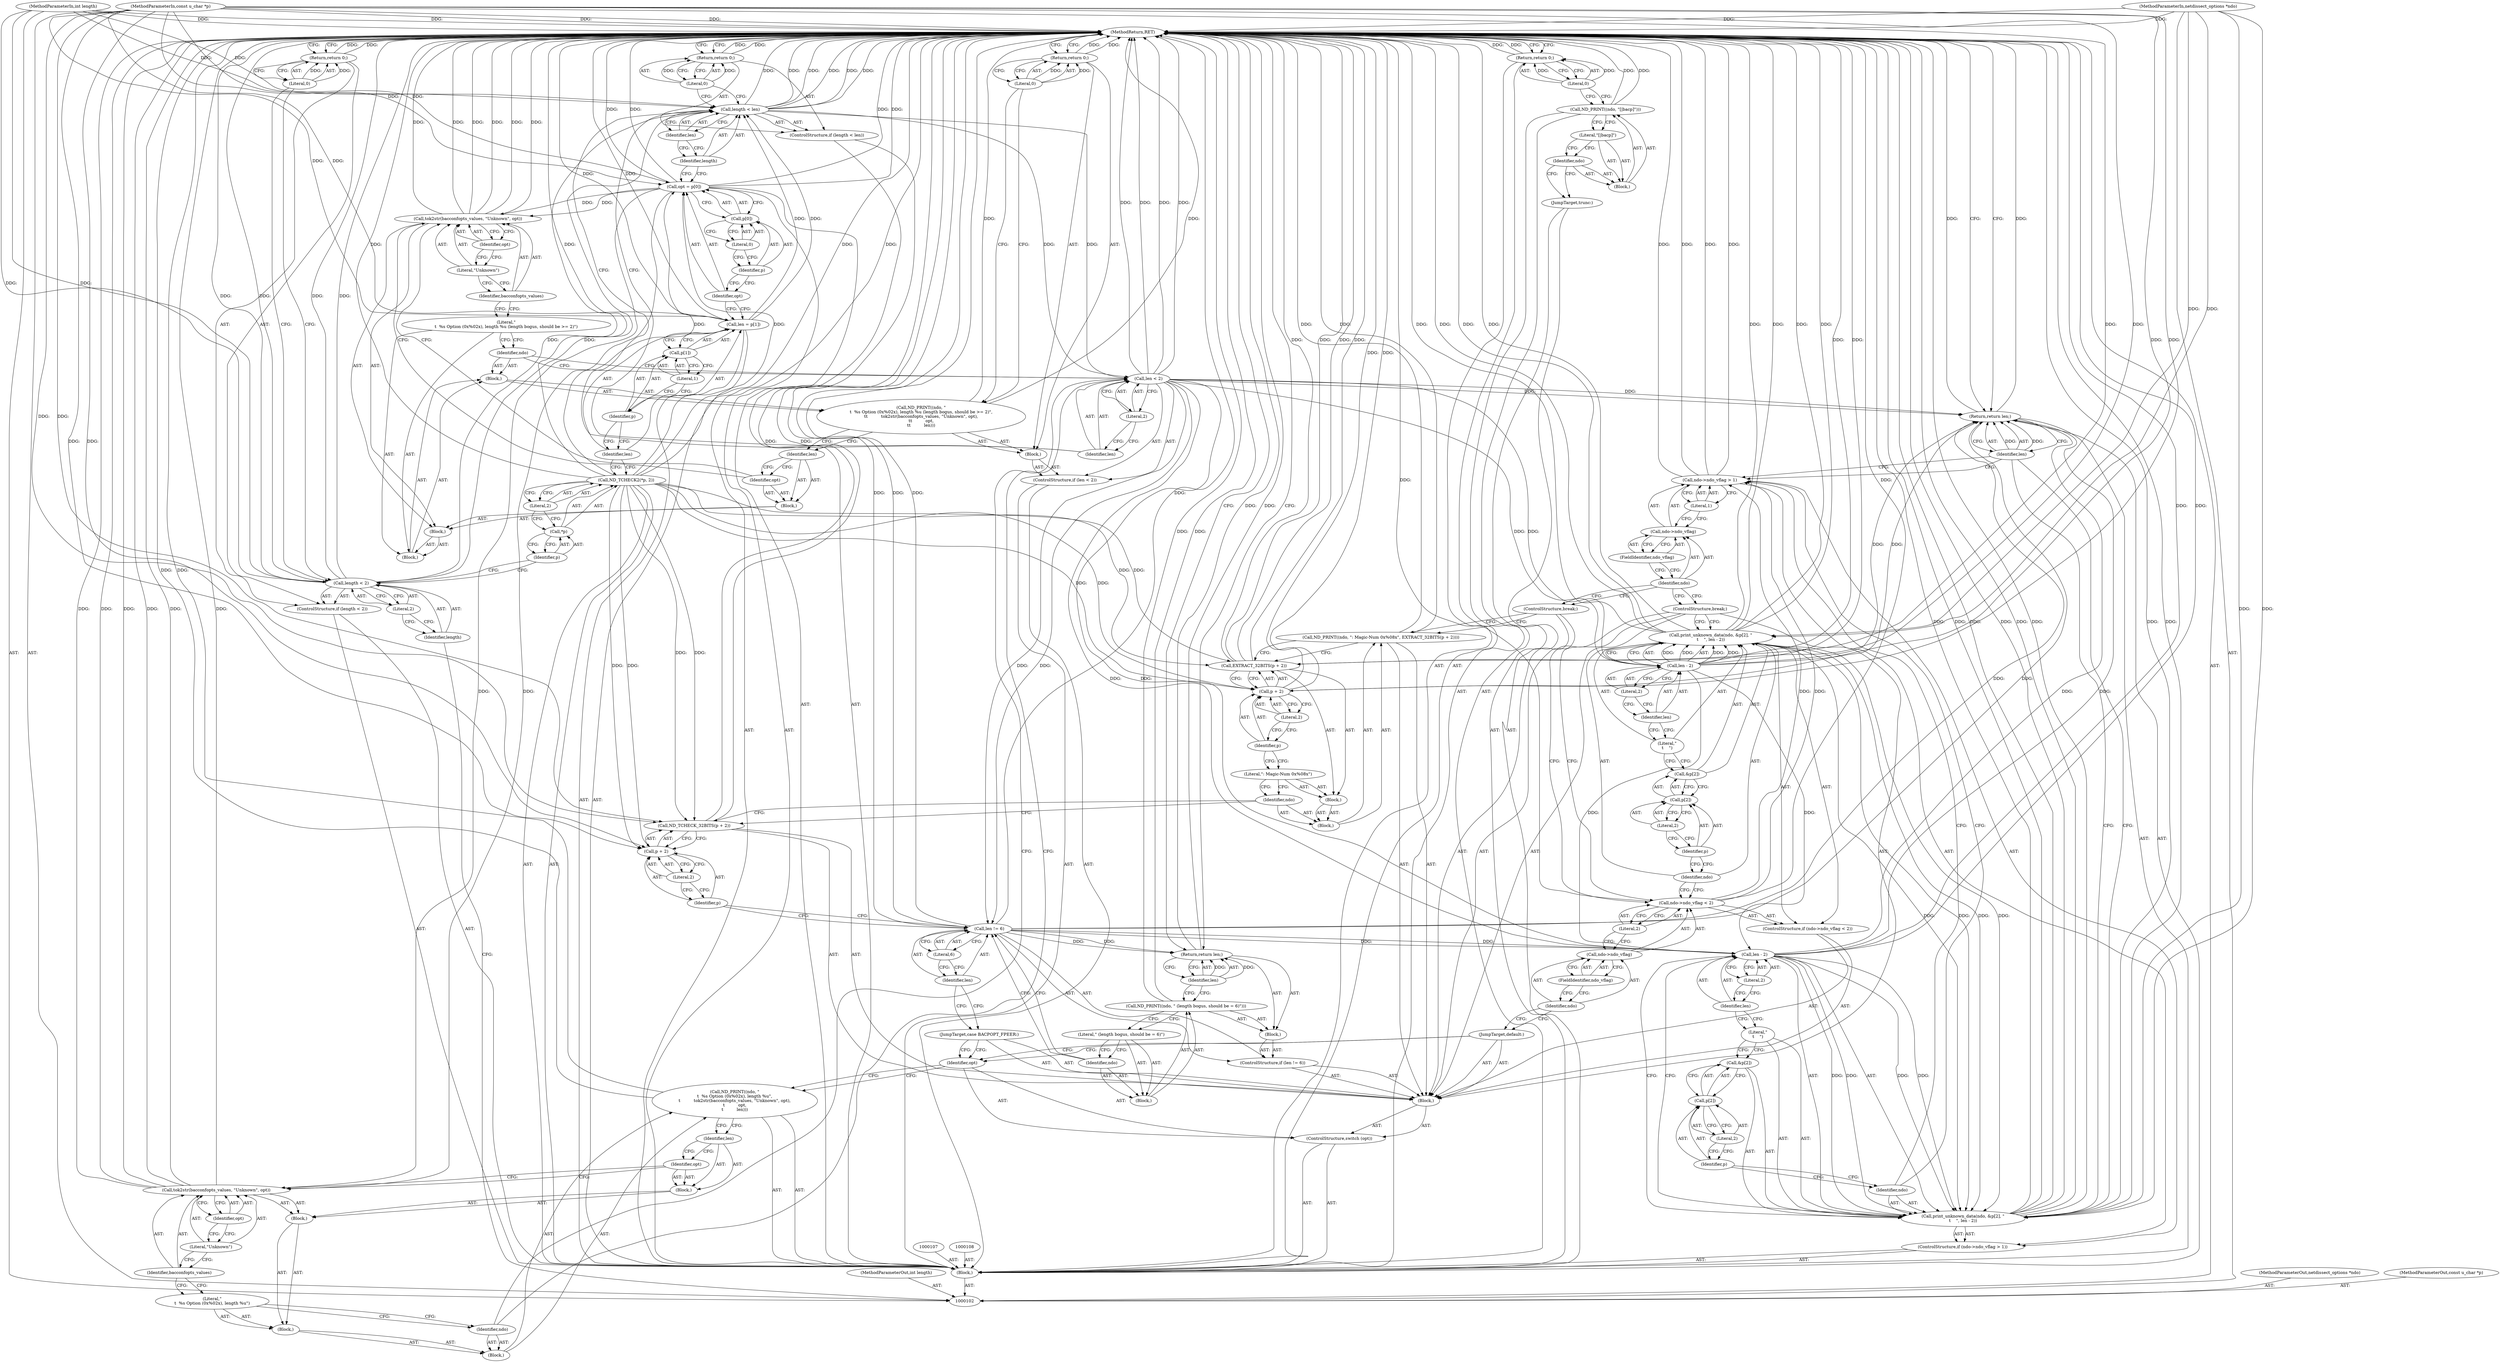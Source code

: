 digraph "0_tcpdump_7029d15f148ef24bb7c6668bc640f5470d085e5a" {
"1000240" [label="(MethodReturn,RET)"];
"1000103" [label="(MethodParameterIn,netdissect_options *ndo)"];
"1000326" [label="(MethodParameterOut,netdissect_options *ndo)"];
"1000124" [label="(Call,opt = p[0])"];
"1000125" [label="(Identifier,opt)"];
"1000126" [label="(Call,p[0])"];
"1000127" [label="(Identifier,p)"];
"1000128" [label="(Literal,0)"];
"1000129" [label="(ControlStructure,if (length < len))"];
"1000132" [label="(Identifier,len)"];
"1000130" [label="(Call,length < len)"];
"1000131" [label="(Identifier,length)"];
"1000133" [label="(Return,return 0;)"];
"1000134" [label="(Literal,0)"];
"1000135" [label="(ControlStructure,if (len < 2))"];
"1000138" [label="(Literal,2)"];
"1000139" [label="(Block,)"];
"1000136" [label="(Call,len < 2)"];
"1000137" [label="(Identifier,len)"];
"1000141" [label="(Block,)"];
"1000142" [label="(Identifier,ndo)"];
"1000143" [label="(Block,)"];
"1000144" [label="(Literal,\"\n\t  %s Option (0x%02x), length %u (length bogus, should be >= 2)\")"];
"1000140" [label="(Call,ND_PRINT((ndo, \"\n\t  %s Option (0x%02x), length %u (length bogus, should be >= 2)\",\n\t\t          tok2str(bacconfopts_values, \"Unknown\", opt),\n\t\t          opt,\n\t\t          len)))"];
"1000145" [label="(Block,)"];
"1000146" [label="(Call,tok2str(bacconfopts_values, \"Unknown\", opt))"];
"1000147" [label="(Identifier,bacconfopts_values)"];
"1000148" [label="(Literal,\"Unknown\")"];
"1000149" [label="(Identifier,opt)"];
"1000150" [label="(Block,)"];
"1000151" [label="(Identifier,opt)"];
"1000152" [label="(Identifier,len)"];
"1000153" [label="(Return,return 0;)"];
"1000154" [label="(Literal,0)"];
"1000104" [label="(MethodParameterIn,const u_char *p)"];
"1000327" [label="(MethodParameterOut,const u_char *p)"];
"1000105" [label="(MethodParameterIn,int length)"];
"1000328" [label="(MethodParameterOut,int length)"];
"1000155" [label="(Call,ND_PRINT((ndo, \"\n\t  %s Option (0x%02x), length %u\",\n\t          tok2str(bacconfopts_values, \"Unknown\", opt),\n\t          opt,\n\t          len)))"];
"1000156" [label="(Block,)"];
"1000157" [label="(Identifier,ndo)"];
"1000158" [label="(Block,)"];
"1000159" [label="(Literal,\"\n\t  %s Option (0x%02x), length %u\")"];
"1000160" [label="(Block,)"];
"1000161" [label="(Call,tok2str(bacconfopts_values, \"Unknown\", opt))"];
"1000162" [label="(Identifier,bacconfopts_values)"];
"1000163" [label="(Literal,\"Unknown\")"];
"1000164" [label="(Identifier,opt)"];
"1000165" [label="(Block,)"];
"1000166" [label="(Identifier,opt)"];
"1000167" [label="(Identifier,len)"];
"1000168" [label="(ControlStructure,switch (opt))"];
"1000170" [label="(Block,)"];
"1000169" [label="(Identifier,opt)"];
"1000171" [label="(JumpTarget,case BACPOPT_FPEER:)"];
"1000175" [label="(Literal,6)"];
"1000176" [label="(Block,)"];
"1000172" [label="(ControlStructure,if (len != 6))"];
"1000173" [label="(Call,len != 6)"];
"1000174" [label="(Identifier,len)"];
"1000178" [label="(Block,)"];
"1000179" [label="(Identifier,ndo)"];
"1000180" [label="(Literal,\" (length bogus, should be = 6)\")"];
"1000177" [label="(Call,ND_PRINT((ndo, \" (length bogus, should be = 6)\")))"];
"1000106" [label="(Block,)"];
"1000182" [label="(Identifier,len)"];
"1000181" [label="(Return,return len;)"];
"1000184" [label="(Call,p + 2)"];
"1000185" [label="(Identifier,p)"];
"1000183" [label="(Call,ND_TCHECK_32BITS(p + 2))"];
"1000186" [label="(Literal,2)"];
"1000188" [label="(Block,)"];
"1000189" [label="(Identifier,ndo)"];
"1000190" [label="(Block,)"];
"1000191" [label="(Literal,\": Magic-Num 0x%08x\")"];
"1000187" [label="(Call,ND_PRINT((ndo, \": Magic-Num 0x%08x\", EXTRACT_32BITS(p + 2))))"];
"1000192" [label="(Call,EXTRACT_32BITS(p + 2))"];
"1000193" [label="(Call,p + 2)"];
"1000194" [label="(Identifier,p)"];
"1000195" [label="(Literal,2)"];
"1000196" [label="(ControlStructure,break;)"];
"1000197" [label="(JumpTarget,default:)"];
"1000202" [label="(FieldIdentifier,ndo_vflag)"];
"1000198" [label="(ControlStructure,if (ndo->ndo_vflag < 2))"];
"1000203" [label="(Literal,2)"];
"1000199" [label="(Call,ndo->ndo_vflag < 2)"];
"1000200" [label="(Call,ndo->ndo_vflag)"];
"1000201" [label="(Identifier,ndo)"];
"1000205" [label="(Identifier,ndo)"];
"1000206" [label="(Call,&p[2])"];
"1000207" [label="(Call,p[2])"];
"1000208" [label="(Identifier,p)"];
"1000204" [label="(Call,print_unknown_data(ndo, &p[2], \"\n\t    \", len - 2))"];
"1000209" [label="(Literal,2)"];
"1000210" [label="(Literal,\"\n\t    \")"];
"1000211" [label="(Call,len - 2)"];
"1000212" [label="(Identifier,len)"];
"1000213" [label="(Literal,2)"];
"1000214" [label="(ControlStructure,break;)"];
"1000215" [label="(ControlStructure,if (ndo->ndo_vflag > 1))"];
"1000219" [label="(FieldIdentifier,ndo_vflag)"];
"1000220" [label="(Literal,1)"];
"1000216" [label="(Call,ndo->ndo_vflag > 1)"];
"1000217" [label="(Call,ndo->ndo_vflag)"];
"1000218" [label="(Identifier,ndo)"];
"1000221" [label="(Call,print_unknown_data(ndo, &p[2], \"\n\t    \", len - 2))"];
"1000222" [label="(Identifier,ndo)"];
"1000223" [label="(Call,&p[2])"];
"1000224" [label="(Call,p[2])"];
"1000225" [label="(Identifier,p)"];
"1000226" [label="(Literal,2)"];
"1000227" [label="(Literal,\"\n\t    \")"];
"1000228" [label="(Call,len - 2)"];
"1000229" [label="(Identifier,len)"];
"1000230" [label="(Literal,2)"];
"1000231" [label="(Return,return len;)"];
"1000232" [label="(Identifier,len)"];
"1000233" [label="(JumpTarget,trunc:)"];
"1000234" [label="(Call,ND_PRINT((ndo, \"[|bacp]\")))"];
"1000235" [label="(Block,)"];
"1000236" [label="(Identifier,ndo)"];
"1000237" [label="(Literal,\"[|bacp]\")"];
"1000238" [label="(Return,return 0;)"];
"1000239" [label="(Literal,0)"];
"1000109" [label="(ControlStructure,if (length < 2))"];
"1000112" [label="(Literal,2)"];
"1000110" [label="(Call,length < 2)"];
"1000111" [label="(Identifier,length)"];
"1000113" [label="(Return,return 0;)"];
"1000114" [label="(Literal,0)"];
"1000115" [label="(Call,ND_TCHECK2(*p, 2))"];
"1000116" [label="(Call,*p)"];
"1000117" [label="(Identifier,p)"];
"1000118" [label="(Literal,2)"];
"1000119" [label="(Call,len = p[1])"];
"1000120" [label="(Identifier,len)"];
"1000121" [label="(Call,p[1])"];
"1000122" [label="(Identifier,p)"];
"1000123" [label="(Literal,1)"];
"1000240" -> "1000102"  [label="AST: "];
"1000240" -> "1000113"  [label="CFG: "];
"1000240" -> "1000133"  [label="CFG: "];
"1000240" -> "1000153"  [label="CFG: "];
"1000240" -> "1000181"  [label="CFG: "];
"1000240" -> "1000231"  [label="CFG: "];
"1000240" -> "1000238"  [label="CFG: "];
"1000153" -> "1000240"  [label="DDG: "];
"1000238" -> "1000240"  [label="DDG: "];
"1000181" -> "1000240"  [label="DDG: "];
"1000133" -> "1000240"  [label="DDG: "];
"1000187" -> "1000240"  [label="DDG: "];
"1000221" -> "1000240"  [label="DDG: "];
"1000221" -> "1000240"  [label="DDG: "];
"1000221" -> "1000240"  [label="DDG: "];
"1000221" -> "1000240"  [label="DDG: "];
"1000216" -> "1000240"  [label="DDG: "];
"1000216" -> "1000240"  [label="DDG: "];
"1000104" -> "1000240"  [label="DDG: "];
"1000105" -> "1000240"  [label="DDG: "];
"1000140" -> "1000240"  [label="DDG: "];
"1000211" -> "1000240"  [label="DDG: "];
"1000199" -> "1000240"  [label="DDG: "];
"1000177" -> "1000240"  [label="DDG: "];
"1000130" -> "1000240"  [label="DDG: "];
"1000130" -> "1000240"  [label="DDG: "];
"1000130" -> "1000240"  [label="DDG: "];
"1000161" -> "1000240"  [label="DDG: "];
"1000161" -> "1000240"  [label="DDG: "];
"1000161" -> "1000240"  [label="DDG: "];
"1000124" -> "1000240"  [label="DDG: "];
"1000124" -> "1000240"  [label="DDG: "];
"1000193" -> "1000240"  [label="DDG: "];
"1000204" -> "1000240"  [label="DDG: "];
"1000204" -> "1000240"  [label="DDG: "];
"1000204" -> "1000240"  [label="DDG: "];
"1000204" -> "1000240"  [label="DDG: "];
"1000228" -> "1000240"  [label="DDG: "];
"1000155" -> "1000240"  [label="DDG: "];
"1000103" -> "1000240"  [label="DDG: "];
"1000115" -> "1000240"  [label="DDG: "];
"1000115" -> "1000240"  [label="DDG: "];
"1000119" -> "1000240"  [label="DDG: "];
"1000146" -> "1000240"  [label="DDG: "];
"1000146" -> "1000240"  [label="DDG: "];
"1000146" -> "1000240"  [label="DDG: "];
"1000192" -> "1000240"  [label="DDG: "];
"1000192" -> "1000240"  [label="DDG: "];
"1000110" -> "1000240"  [label="DDG: "];
"1000110" -> "1000240"  [label="DDG: "];
"1000173" -> "1000240"  [label="DDG: "];
"1000173" -> "1000240"  [label="DDG: "];
"1000234" -> "1000240"  [label="DDG: "];
"1000136" -> "1000240"  [label="DDG: "];
"1000136" -> "1000240"  [label="DDG: "];
"1000183" -> "1000240"  [label="DDG: "];
"1000113" -> "1000240"  [label="DDG: "];
"1000231" -> "1000240"  [label="DDG: "];
"1000103" -> "1000102"  [label="AST: "];
"1000103" -> "1000240"  [label="DDG: "];
"1000103" -> "1000204"  [label="DDG: "];
"1000103" -> "1000221"  [label="DDG: "];
"1000326" -> "1000102"  [label="AST: "];
"1000124" -> "1000106"  [label="AST: "];
"1000124" -> "1000126"  [label="CFG: "];
"1000125" -> "1000124"  [label="AST: "];
"1000126" -> "1000124"  [label="AST: "];
"1000131" -> "1000124"  [label="CFG: "];
"1000124" -> "1000240"  [label="DDG: "];
"1000124" -> "1000240"  [label="DDG: "];
"1000115" -> "1000124"  [label="DDG: "];
"1000104" -> "1000124"  [label="DDG: "];
"1000124" -> "1000146"  [label="DDG: "];
"1000124" -> "1000161"  [label="DDG: "];
"1000125" -> "1000124"  [label="AST: "];
"1000125" -> "1000119"  [label="CFG: "];
"1000127" -> "1000125"  [label="CFG: "];
"1000126" -> "1000124"  [label="AST: "];
"1000126" -> "1000128"  [label="CFG: "];
"1000127" -> "1000126"  [label="AST: "];
"1000128" -> "1000126"  [label="AST: "];
"1000124" -> "1000126"  [label="CFG: "];
"1000127" -> "1000126"  [label="AST: "];
"1000127" -> "1000125"  [label="CFG: "];
"1000128" -> "1000127"  [label="CFG: "];
"1000128" -> "1000126"  [label="AST: "];
"1000128" -> "1000127"  [label="CFG: "];
"1000126" -> "1000128"  [label="CFG: "];
"1000129" -> "1000106"  [label="AST: "];
"1000130" -> "1000129"  [label="AST: "];
"1000133" -> "1000129"  [label="AST: "];
"1000132" -> "1000130"  [label="AST: "];
"1000132" -> "1000131"  [label="CFG: "];
"1000130" -> "1000132"  [label="CFG: "];
"1000130" -> "1000129"  [label="AST: "];
"1000130" -> "1000132"  [label="CFG: "];
"1000131" -> "1000130"  [label="AST: "];
"1000132" -> "1000130"  [label="AST: "];
"1000134" -> "1000130"  [label="CFG: "];
"1000137" -> "1000130"  [label="CFG: "];
"1000130" -> "1000240"  [label="DDG: "];
"1000130" -> "1000240"  [label="DDG: "];
"1000130" -> "1000240"  [label="DDG: "];
"1000110" -> "1000130"  [label="DDG: "];
"1000105" -> "1000130"  [label="DDG: "];
"1000119" -> "1000130"  [label="DDG: "];
"1000130" -> "1000136"  [label="DDG: "];
"1000131" -> "1000130"  [label="AST: "];
"1000131" -> "1000124"  [label="CFG: "];
"1000132" -> "1000131"  [label="CFG: "];
"1000133" -> "1000129"  [label="AST: "];
"1000133" -> "1000134"  [label="CFG: "];
"1000134" -> "1000133"  [label="AST: "];
"1000240" -> "1000133"  [label="CFG: "];
"1000133" -> "1000240"  [label="DDG: "];
"1000134" -> "1000133"  [label="DDG: "];
"1000134" -> "1000133"  [label="AST: "];
"1000134" -> "1000130"  [label="CFG: "];
"1000133" -> "1000134"  [label="CFG: "];
"1000134" -> "1000133"  [label="DDG: "];
"1000135" -> "1000106"  [label="AST: "];
"1000136" -> "1000135"  [label="AST: "];
"1000139" -> "1000135"  [label="AST: "];
"1000138" -> "1000136"  [label="AST: "];
"1000138" -> "1000137"  [label="CFG: "];
"1000136" -> "1000138"  [label="CFG: "];
"1000139" -> "1000135"  [label="AST: "];
"1000140" -> "1000139"  [label="AST: "];
"1000153" -> "1000139"  [label="AST: "];
"1000136" -> "1000135"  [label="AST: "];
"1000136" -> "1000138"  [label="CFG: "];
"1000137" -> "1000136"  [label="AST: "];
"1000138" -> "1000136"  [label="AST: "];
"1000142" -> "1000136"  [label="CFG: "];
"1000157" -> "1000136"  [label="CFG: "];
"1000136" -> "1000240"  [label="DDG: "];
"1000136" -> "1000240"  [label="DDG: "];
"1000130" -> "1000136"  [label="DDG: "];
"1000136" -> "1000173"  [label="DDG: "];
"1000136" -> "1000211"  [label="DDG: "];
"1000136" -> "1000228"  [label="DDG: "];
"1000136" -> "1000231"  [label="DDG: "];
"1000137" -> "1000136"  [label="AST: "];
"1000137" -> "1000130"  [label="CFG: "];
"1000138" -> "1000137"  [label="CFG: "];
"1000141" -> "1000140"  [label="AST: "];
"1000142" -> "1000141"  [label="AST: "];
"1000143" -> "1000141"  [label="AST: "];
"1000142" -> "1000141"  [label="AST: "];
"1000142" -> "1000136"  [label="CFG: "];
"1000144" -> "1000142"  [label="CFG: "];
"1000143" -> "1000141"  [label="AST: "];
"1000144" -> "1000143"  [label="AST: "];
"1000145" -> "1000143"  [label="AST: "];
"1000144" -> "1000143"  [label="AST: "];
"1000144" -> "1000142"  [label="CFG: "];
"1000147" -> "1000144"  [label="CFG: "];
"1000140" -> "1000139"  [label="AST: "];
"1000140" -> "1000152"  [label="CFG: "];
"1000141" -> "1000140"  [label="AST: "];
"1000154" -> "1000140"  [label="CFG: "];
"1000140" -> "1000240"  [label="DDG: "];
"1000145" -> "1000143"  [label="AST: "];
"1000146" -> "1000145"  [label="AST: "];
"1000150" -> "1000145"  [label="AST: "];
"1000146" -> "1000145"  [label="AST: "];
"1000146" -> "1000149"  [label="CFG: "];
"1000147" -> "1000146"  [label="AST: "];
"1000148" -> "1000146"  [label="AST: "];
"1000149" -> "1000146"  [label="AST: "];
"1000151" -> "1000146"  [label="CFG: "];
"1000146" -> "1000240"  [label="DDG: "];
"1000146" -> "1000240"  [label="DDG: "];
"1000146" -> "1000240"  [label="DDG: "];
"1000124" -> "1000146"  [label="DDG: "];
"1000147" -> "1000146"  [label="AST: "];
"1000147" -> "1000144"  [label="CFG: "];
"1000148" -> "1000147"  [label="CFG: "];
"1000148" -> "1000146"  [label="AST: "];
"1000148" -> "1000147"  [label="CFG: "];
"1000149" -> "1000148"  [label="CFG: "];
"1000149" -> "1000146"  [label="AST: "];
"1000149" -> "1000148"  [label="CFG: "];
"1000146" -> "1000149"  [label="CFG: "];
"1000150" -> "1000145"  [label="AST: "];
"1000151" -> "1000150"  [label="AST: "];
"1000152" -> "1000150"  [label="AST: "];
"1000151" -> "1000150"  [label="AST: "];
"1000151" -> "1000146"  [label="CFG: "];
"1000152" -> "1000151"  [label="CFG: "];
"1000152" -> "1000150"  [label="AST: "];
"1000152" -> "1000151"  [label="CFG: "];
"1000140" -> "1000152"  [label="CFG: "];
"1000153" -> "1000139"  [label="AST: "];
"1000153" -> "1000154"  [label="CFG: "];
"1000154" -> "1000153"  [label="AST: "];
"1000240" -> "1000153"  [label="CFG: "];
"1000153" -> "1000240"  [label="DDG: "];
"1000154" -> "1000153"  [label="DDG: "];
"1000154" -> "1000153"  [label="AST: "];
"1000154" -> "1000140"  [label="CFG: "];
"1000153" -> "1000154"  [label="CFG: "];
"1000154" -> "1000153"  [label="DDG: "];
"1000104" -> "1000102"  [label="AST: "];
"1000104" -> "1000240"  [label="DDG: "];
"1000104" -> "1000119"  [label="DDG: "];
"1000104" -> "1000124"  [label="DDG: "];
"1000104" -> "1000183"  [label="DDG: "];
"1000104" -> "1000184"  [label="DDG: "];
"1000104" -> "1000192"  [label="DDG: "];
"1000104" -> "1000193"  [label="DDG: "];
"1000327" -> "1000102"  [label="AST: "];
"1000105" -> "1000102"  [label="AST: "];
"1000105" -> "1000240"  [label="DDG: "];
"1000105" -> "1000110"  [label="DDG: "];
"1000105" -> "1000130"  [label="DDG: "];
"1000328" -> "1000102"  [label="AST: "];
"1000155" -> "1000106"  [label="AST: "];
"1000155" -> "1000167"  [label="CFG: "];
"1000156" -> "1000155"  [label="AST: "];
"1000169" -> "1000155"  [label="CFG: "];
"1000155" -> "1000240"  [label="DDG: "];
"1000156" -> "1000155"  [label="AST: "];
"1000157" -> "1000156"  [label="AST: "];
"1000158" -> "1000156"  [label="AST: "];
"1000157" -> "1000156"  [label="AST: "];
"1000157" -> "1000136"  [label="CFG: "];
"1000159" -> "1000157"  [label="CFG: "];
"1000158" -> "1000156"  [label="AST: "];
"1000159" -> "1000158"  [label="AST: "];
"1000160" -> "1000158"  [label="AST: "];
"1000159" -> "1000158"  [label="AST: "];
"1000159" -> "1000157"  [label="CFG: "];
"1000162" -> "1000159"  [label="CFG: "];
"1000160" -> "1000158"  [label="AST: "];
"1000161" -> "1000160"  [label="AST: "];
"1000165" -> "1000160"  [label="AST: "];
"1000161" -> "1000160"  [label="AST: "];
"1000161" -> "1000164"  [label="CFG: "];
"1000162" -> "1000161"  [label="AST: "];
"1000163" -> "1000161"  [label="AST: "];
"1000164" -> "1000161"  [label="AST: "];
"1000166" -> "1000161"  [label="CFG: "];
"1000161" -> "1000240"  [label="DDG: "];
"1000161" -> "1000240"  [label="DDG: "];
"1000161" -> "1000240"  [label="DDG: "];
"1000124" -> "1000161"  [label="DDG: "];
"1000162" -> "1000161"  [label="AST: "];
"1000162" -> "1000159"  [label="CFG: "];
"1000163" -> "1000162"  [label="CFG: "];
"1000163" -> "1000161"  [label="AST: "];
"1000163" -> "1000162"  [label="CFG: "];
"1000164" -> "1000163"  [label="CFG: "];
"1000164" -> "1000161"  [label="AST: "];
"1000164" -> "1000163"  [label="CFG: "];
"1000161" -> "1000164"  [label="CFG: "];
"1000165" -> "1000160"  [label="AST: "];
"1000166" -> "1000165"  [label="AST: "];
"1000167" -> "1000165"  [label="AST: "];
"1000166" -> "1000165"  [label="AST: "];
"1000166" -> "1000161"  [label="CFG: "];
"1000167" -> "1000166"  [label="CFG: "];
"1000167" -> "1000165"  [label="AST: "];
"1000167" -> "1000166"  [label="CFG: "];
"1000155" -> "1000167"  [label="CFG: "];
"1000168" -> "1000106"  [label="AST: "];
"1000169" -> "1000168"  [label="AST: "];
"1000170" -> "1000168"  [label="AST: "];
"1000170" -> "1000168"  [label="AST: "];
"1000171" -> "1000170"  [label="AST: "];
"1000172" -> "1000170"  [label="AST: "];
"1000183" -> "1000170"  [label="AST: "];
"1000187" -> "1000170"  [label="AST: "];
"1000196" -> "1000170"  [label="AST: "];
"1000197" -> "1000170"  [label="AST: "];
"1000198" -> "1000170"  [label="AST: "];
"1000214" -> "1000170"  [label="AST: "];
"1000169" -> "1000168"  [label="AST: "];
"1000169" -> "1000155"  [label="CFG: "];
"1000171" -> "1000169"  [label="CFG: "];
"1000197" -> "1000169"  [label="CFG: "];
"1000171" -> "1000170"  [label="AST: "];
"1000171" -> "1000169"  [label="CFG: "];
"1000174" -> "1000171"  [label="CFG: "];
"1000175" -> "1000173"  [label="AST: "];
"1000175" -> "1000174"  [label="CFG: "];
"1000173" -> "1000175"  [label="CFG: "];
"1000176" -> "1000172"  [label="AST: "];
"1000177" -> "1000176"  [label="AST: "];
"1000181" -> "1000176"  [label="AST: "];
"1000172" -> "1000170"  [label="AST: "];
"1000173" -> "1000172"  [label="AST: "];
"1000176" -> "1000172"  [label="AST: "];
"1000173" -> "1000172"  [label="AST: "];
"1000173" -> "1000175"  [label="CFG: "];
"1000174" -> "1000173"  [label="AST: "];
"1000175" -> "1000173"  [label="AST: "];
"1000179" -> "1000173"  [label="CFG: "];
"1000185" -> "1000173"  [label="CFG: "];
"1000173" -> "1000240"  [label="DDG: "];
"1000173" -> "1000240"  [label="DDG: "];
"1000136" -> "1000173"  [label="DDG: "];
"1000173" -> "1000181"  [label="DDG: "];
"1000173" -> "1000228"  [label="DDG: "];
"1000173" -> "1000231"  [label="DDG: "];
"1000174" -> "1000173"  [label="AST: "];
"1000174" -> "1000171"  [label="CFG: "];
"1000175" -> "1000174"  [label="CFG: "];
"1000178" -> "1000177"  [label="AST: "];
"1000179" -> "1000178"  [label="AST: "];
"1000180" -> "1000178"  [label="AST: "];
"1000179" -> "1000178"  [label="AST: "];
"1000179" -> "1000173"  [label="CFG: "];
"1000180" -> "1000179"  [label="CFG: "];
"1000180" -> "1000178"  [label="AST: "];
"1000180" -> "1000179"  [label="CFG: "];
"1000177" -> "1000180"  [label="CFG: "];
"1000177" -> "1000176"  [label="AST: "];
"1000177" -> "1000180"  [label="CFG: "];
"1000178" -> "1000177"  [label="AST: "];
"1000182" -> "1000177"  [label="CFG: "];
"1000177" -> "1000240"  [label="DDG: "];
"1000106" -> "1000102"  [label="AST: "];
"1000107" -> "1000106"  [label="AST: "];
"1000108" -> "1000106"  [label="AST: "];
"1000109" -> "1000106"  [label="AST: "];
"1000115" -> "1000106"  [label="AST: "];
"1000119" -> "1000106"  [label="AST: "];
"1000124" -> "1000106"  [label="AST: "];
"1000129" -> "1000106"  [label="AST: "];
"1000135" -> "1000106"  [label="AST: "];
"1000155" -> "1000106"  [label="AST: "];
"1000168" -> "1000106"  [label="AST: "];
"1000215" -> "1000106"  [label="AST: "];
"1000231" -> "1000106"  [label="AST: "];
"1000233" -> "1000106"  [label="AST: "];
"1000234" -> "1000106"  [label="AST: "];
"1000238" -> "1000106"  [label="AST: "];
"1000182" -> "1000181"  [label="AST: "];
"1000182" -> "1000177"  [label="CFG: "];
"1000181" -> "1000182"  [label="CFG: "];
"1000182" -> "1000181"  [label="DDG: "];
"1000181" -> "1000176"  [label="AST: "];
"1000181" -> "1000182"  [label="CFG: "];
"1000182" -> "1000181"  [label="AST: "];
"1000240" -> "1000181"  [label="CFG: "];
"1000181" -> "1000240"  [label="DDG: "];
"1000182" -> "1000181"  [label="DDG: "];
"1000173" -> "1000181"  [label="DDG: "];
"1000184" -> "1000183"  [label="AST: "];
"1000184" -> "1000186"  [label="CFG: "];
"1000185" -> "1000184"  [label="AST: "];
"1000186" -> "1000184"  [label="AST: "];
"1000183" -> "1000184"  [label="CFG: "];
"1000104" -> "1000184"  [label="DDG: "];
"1000115" -> "1000184"  [label="DDG: "];
"1000185" -> "1000184"  [label="AST: "];
"1000185" -> "1000173"  [label="CFG: "];
"1000186" -> "1000185"  [label="CFG: "];
"1000183" -> "1000170"  [label="AST: "];
"1000183" -> "1000184"  [label="CFG: "];
"1000184" -> "1000183"  [label="AST: "];
"1000189" -> "1000183"  [label="CFG: "];
"1000183" -> "1000240"  [label="DDG: "];
"1000104" -> "1000183"  [label="DDG: "];
"1000115" -> "1000183"  [label="DDG: "];
"1000186" -> "1000184"  [label="AST: "];
"1000186" -> "1000185"  [label="CFG: "];
"1000184" -> "1000186"  [label="CFG: "];
"1000188" -> "1000187"  [label="AST: "];
"1000189" -> "1000188"  [label="AST: "];
"1000190" -> "1000188"  [label="AST: "];
"1000189" -> "1000188"  [label="AST: "];
"1000189" -> "1000183"  [label="CFG: "];
"1000191" -> "1000189"  [label="CFG: "];
"1000190" -> "1000188"  [label="AST: "];
"1000191" -> "1000190"  [label="AST: "];
"1000192" -> "1000190"  [label="AST: "];
"1000191" -> "1000190"  [label="AST: "];
"1000191" -> "1000189"  [label="CFG: "];
"1000194" -> "1000191"  [label="CFG: "];
"1000187" -> "1000170"  [label="AST: "];
"1000187" -> "1000192"  [label="CFG: "];
"1000188" -> "1000187"  [label="AST: "];
"1000196" -> "1000187"  [label="CFG: "];
"1000187" -> "1000240"  [label="DDG: "];
"1000192" -> "1000190"  [label="AST: "];
"1000192" -> "1000193"  [label="CFG: "];
"1000193" -> "1000192"  [label="AST: "];
"1000187" -> "1000192"  [label="CFG: "];
"1000192" -> "1000240"  [label="DDG: "];
"1000192" -> "1000240"  [label="DDG: "];
"1000104" -> "1000192"  [label="DDG: "];
"1000115" -> "1000192"  [label="DDG: "];
"1000193" -> "1000192"  [label="AST: "];
"1000193" -> "1000195"  [label="CFG: "];
"1000194" -> "1000193"  [label="AST: "];
"1000195" -> "1000193"  [label="AST: "];
"1000192" -> "1000193"  [label="CFG: "];
"1000193" -> "1000240"  [label="DDG: "];
"1000104" -> "1000193"  [label="DDG: "];
"1000115" -> "1000193"  [label="DDG: "];
"1000194" -> "1000193"  [label="AST: "];
"1000194" -> "1000191"  [label="CFG: "];
"1000195" -> "1000194"  [label="CFG: "];
"1000195" -> "1000193"  [label="AST: "];
"1000195" -> "1000194"  [label="CFG: "];
"1000193" -> "1000195"  [label="CFG: "];
"1000196" -> "1000170"  [label="AST: "];
"1000196" -> "1000187"  [label="CFG: "];
"1000218" -> "1000196"  [label="CFG: "];
"1000197" -> "1000170"  [label="AST: "];
"1000197" -> "1000169"  [label="CFG: "];
"1000201" -> "1000197"  [label="CFG: "];
"1000202" -> "1000200"  [label="AST: "];
"1000202" -> "1000201"  [label="CFG: "];
"1000200" -> "1000202"  [label="CFG: "];
"1000198" -> "1000170"  [label="AST: "];
"1000199" -> "1000198"  [label="AST: "];
"1000204" -> "1000198"  [label="AST: "];
"1000203" -> "1000199"  [label="AST: "];
"1000203" -> "1000200"  [label="CFG: "];
"1000199" -> "1000203"  [label="CFG: "];
"1000199" -> "1000198"  [label="AST: "];
"1000199" -> "1000203"  [label="CFG: "];
"1000200" -> "1000199"  [label="AST: "];
"1000203" -> "1000199"  [label="AST: "];
"1000205" -> "1000199"  [label="CFG: "];
"1000214" -> "1000199"  [label="CFG: "];
"1000199" -> "1000240"  [label="DDG: "];
"1000199" -> "1000216"  [label="DDG: "];
"1000200" -> "1000199"  [label="AST: "];
"1000200" -> "1000202"  [label="CFG: "];
"1000201" -> "1000200"  [label="AST: "];
"1000202" -> "1000200"  [label="AST: "];
"1000203" -> "1000200"  [label="CFG: "];
"1000201" -> "1000200"  [label="AST: "];
"1000201" -> "1000197"  [label="CFG: "];
"1000202" -> "1000201"  [label="CFG: "];
"1000205" -> "1000204"  [label="AST: "];
"1000205" -> "1000199"  [label="CFG: "];
"1000208" -> "1000205"  [label="CFG: "];
"1000206" -> "1000204"  [label="AST: "];
"1000206" -> "1000207"  [label="CFG: "];
"1000207" -> "1000206"  [label="AST: "];
"1000210" -> "1000206"  [label="CFG: "];
"1000207" -> "1000206"  [label="AST: "];
"1000207" -> "1000209"  [label="CFG: "];
"1000208" -> "1000207"  [label="AST: "];
"1000209" -> "1000207"  [label="AST: "];
"1000206" -> "1000207"  [label="CFG: "];
"1000208" -> "1000207"  [label="AST: "];
"1000208" -> "1000205"  [label="CFG: "];
"1000209" -> "1000208"  [label="CFG: "];
"1000204" -> "1000198"  [label="AST: "];
"1000204" -> "1000211"  [label="CFG: "];
"1000205" -> "1000204"  [label="AST: "];
"1000206" -> "1000204"  [label="AST: "];
"1000210" -> "1000204"  [label="AST: "];
"1000211" -> "1000204"  [label="AST: "];
"1000214" -> "1000204"  [label="CFG: "];
"1000204" -> "1000240"  [label="DDG: "];
"1000204" -> "1000240"  [label="DDG: "];
"1000204" -> "1000240"  [label="DDG: "];
"1000204" -> "1000240"  [label="DDG: "];
"1000103" -> "1000204"  [label="DDG: "];
"1000211" -> "1000204"  [label="DDG: "];
"1000211" -> "1000204"  [label="DDG: "];
"1000204" -> "1000221"  [label="DDG: "];
"1000204" -> "1000221"  [label="DDG: "];
"1000209" -> "1000207"  [label="AST: "];
"1000209" -> "1000208"  [label="CFG: "];
"1000207" -> "1000209"  [label="CFG: "];
"1000210" -> "1000204"  [label="AST: "];
"1000210" -> "1000206"  [label="CFG: "];
"1000212" -> "1000210"  [label="CFG: "];
"1000211" -> "1000204"  [label="AST: "];
"1000211" -> "1000213"  [label="CFG: "];
"1000212" -> "1000211"  [label="AST: "];
"1000213" -> "1000211"  [label="AST: "];
"1000204" -> "1000211"  [label="CFG: "];
"1000211" -> "1000240"  [label="DDG: "];
"1000211" -> "1000204"  [label="DDG: "];
"1000211" -> "1000204"  [label="DDG: "];
"1000136" -> "1000211"  [label="DDG: "];
"1000211" -> "1000228"  [label="DDG: "];
"1000211" -> "1000231"  [label="DDG: "];
"1000212" -> "1000211"  [label="AST: "];
"1000212" -> "1000210"  [label="CFG: "];
"1000213" -> "1000212"  [label="CFG: "];
"1000213" -> "1000211"  [label="AST: "];
"1000213" -> "1000212"  [label="CFG: "];
"1000211" -> "1000213"  [label="CFG: "];
"1000214" -> "1000170"  [label="AST: "];
"1000214" -> "1000204"  [label="CFG: "];
"1000214" -> "1000199"  [label="CFG: "];
"1000218" -> "1000214"  [label="CFG: "];
"1000215" -> "1000106"  [label="AST: "];
"1000216" -> "1000215"  [label="AST: "];
"1000221" -> "1000215"  [label="AST: "];
"1000219" -> "1000217"  [label="AST: "];
"1000219" -> "1000218"  [label="CFG: "];
"1000217" -> "1000219"  [label="CFG: "];
"1000220" -> "1000216"  [label="AST: "];
"1000220" -> "1000217"  [label="CFG: "];
"1000216" -> "1000220"  [label="CFG: "];
"1000216" -> "1000215"  [label="AST: "];
"1000216" -> "1000220"  [label="CFG: "];
"1000217" -> "1000216"  [label="AST: "];
"1000220" -> "1000216"  [label="AST: "];
"1000222" -> "1000216"  [label="CFG: "];
"1000232" -> "1000216"  [label="CFG: "];
"1000216" -> "1000240"  [label="DDG: "];
"1000216" -> "1000240"  [label="DDG: "];
"1000199" -> "1000216"  [label="DDG: "];
"1000217" -> "1000216"  [label="AST: "];
"1000217" -> "1000219"  [label="CFG: "];
"1000218" -> "1000217"  [label="AST: "];
"1000219" -> "1000217"  [label="AST: "];
"1000220" -> "1000217"  [label="CFG: "];
"1000218" -> "1000217"  [label="AST: "];
"1000218" -> "1000196"  [label="CFG: "];
"1000218" -> "1000214"  [label="CFG: "];
"1000219" -> "1000218"  [label="CFG: "];
"1000221" -> "1000215"  [label="AST: "];
"1000221" -> "1000228"  [label="CFG: "];
"1000222" -> "1000221"  [label="AST: "];
"1000223" -> "1000221"  [label="AST: "];
"1000227" -> "1000221"  [label="AST: "];
"1000228" -> "1000221"  [label="AST: "];
"1000232" -> "1000221"  [label="CFG: "];
"1000221" -> "1000240"  [label="DDG: "];
"1000221" -> "1000240"  [label="DDG: "];
"1000221" -> "1000240"  [label="DDG: "];
"1000221" -> "1000240"  [label="DDG: "];
"1000204" -> "1000221"  [label="DDG: "];
"1000204" -> "1000221"  [label="DDG: "];
"1000103" -> "1000221"  [label="DDG: "];
"1000228" -> "1000221"  [label="DDG: "];
"1000228" -> "1000221"  [label="DDG: "];
"1000222" -> "1000221"  [label="AST: "];
"1000222" -> "1000216"  [label="CFG: "];
"1000225" -> "1000222"  [label="CFG: "];
"1000223" -> "1000221"  [label="AST: "];
"1000223" -> "1000224"  [label="CFG: "];
"1000224" -> "1000223"  [label="AST: "];
"1000227" -> "1000223"  [label="CFG: "];
"1000224" -> "1000223"  [label="AST: "];
"1000224" -> "1000226"  [label="CFG: "];
"1000225" -> "1000224"  [label="AST: "];
"1000226" -> "1000224"  [label="AST: "];
"1000223" -> "1000224"  [label="CFG: "];
"1000225" -> "1000224"  [label="AST: "];
"1000225" -> "1000222"  [label="CFG: "];
"1000226" -> "1000225"  [label="CFG: "];
"1000226" -> "1000224"  [label="AST: "];
"1000226" -> "1000225"  [label="CFG: "];
"1000224" -> "1000226"  [label="CFG: "];
"1000227" -> "1000221"  [label="AST: "];
"1000227" -> "1000223"  [label="CFG: "];
"1000229" -> "1000227"  [label="CFG: "];
"1000228" -> "1000221"  [label="AST: "];
"1000228" -> "1000230"  [label="CFG: "];
"1000229" -> "1000228"  [label="AST: "];
"1000230" -> "1000228"  [label="AST: "];
"1000221" -> "1000228"  [label="CFG: "];
"1000228" -> "1000240"  [label="DDG: "];
"1000228" -> "1000221"  [label="DDG: "];
"1000228" -> "1000221"  [label="DDG: "];
"1000211" -> "1000228"  [label="DDG: "];
"1000173" -> "1000228"  [label="DDG: "];
"1000136" -> "1000228"  [label="DDG: "];
"1000228" -> "1000231"  [label="DDG: "];
"1000229" -> "1000228"  [label="AST: "];
"1000229" -> "1000227"  [label="CFG: "];
"1000230" -> "1000229"  [label="CFG: "];
"1000230" -> "1000228"  [label="AST: "];
"1000230" -> "1000229"  [label="CFG: "];
"1000228" -> "1000230"  [label="CFG: "];
"1000231" -> "1000106"  [label="AST: "];
"1000231" -> "1000232"  [label="CFG: "];
"1000232" -> "1000231"  [label="AST: "];
"1000240" -> "1000231"  [label="CFG: "];
"1000231" -> "1000240"  [label="DDG: "];
"1000232" -> "1000231"  [label="DDG: "];
"1000228" -> "1000231"  [label="DDG: "];
"1000211" -> "1000231"  [label="DDG: "];
"1000173" -> "1000231"  [label="DDG: "];
"1000136" -> "1000231"  [label="DDG: "];
"1000232" -> "1000231"  [label="AST: "];
"1000232" -> "1000221"  [label="CFG: "];
"1000232" -> "1000216"  [label="CFG: "];
"1000231" -> "1000232"  [label="CFG: "];
"1000232" -> "1000231"  [label="DDG: "];
"1000233" -> "1000106"  [label="AST: "];
"1000236" -> "1000233"  [label="CFG: "];
"1000234" -> "1000106"  [label="AST: "];
"1000234" -> "1000237"  [label="CFG: "];
"1000235" -> "1000234"  [label="AST: "];
"1000239" -> "1000234"  [label="CFG: "];
"1000234" -> "1000240"  [label="DDG: "];
"1000235" -> "1000234"  [label="AST: "];
"1000236" -> "1000235"  [label="AST: "];
"1000237" -> "1000235"  [label="AST: "];
"1000236" -> "1000235"  [label="AST: "];
"1000236" -> "1000233"  [label="CFG: "];
"1000237" -> "1000236"  [label="CFG: "];
"1000237" -> "1000235"  [label="AST: "];
"1000237" -> "1000236"  [label="CFG: "];
"1000234" -> "1000237"  [label="CFG: "];
"1000238" -> "1000106"  [label="AST: "];
"1000238" -> "1000239"  [label="CFG: "];
"1000239" -> "1000238"  [label="AST: "];
"1000240" -> "1000238"  [label="CFG: "];
"1000238" -> "1000240"  [label="DDG: "];
"1000239" -> "1000238"  [label="DDG: "];
"1000239" -> "1000238"  [label="AST: "];
"1000239" -> "1000234"  [label="CFG: "];
"1000238" -> "1000239"  [label="CFG: "];
"1000239" -> "1000238"  [label="DDG: "];
"1000109" -> "1000106"  [label="AST: "];
"1000110" -> "1000109"  [label="AST: "];
"1000113" -> "1000109"  [label="AST: "];
"1000112" -> "1000110"  [label="AST: "];
"1000112" -> "1000111"  [label="CFG: "];
"1000110" -> "1000112"  [label="CFG: "];
"1000110" -> "1000109"  [label="AST: "];
"1000110" -> "1000112"  [label="CFG: "];
"1000111" -> "1000110"  [label="AST: "];
"1000112" -> "1000110"  [label="AST: "];
"1000114" -> "1000110"  [label="CFG: "];
"1000117" -> "1000110"  [label="CFG: "];
"1000110" -> "1000240"  [label="DDG: "];
"1000110" -> "1000240"  [label="DDG: "];
"1000105" -> "1000110"  [label="DDG: "];
"1000110" -> "1000130"  [label="DDG: "];
"1000111" -> "1000110"  [label="AST: "];
"1000111" -> "1000102"  [label="CFG: "];
"1000112" -> "1000111"  [label="CFG: "];
"1000113" -> "1000109"  [label="AST: "];
"1000113" -> "1000114"  [label="CFG: "];
"1000114" -> "1000113"  [label="AST: "];
"1000240" -> "1000113"  [label="CFG: "];
"1000113" -> "1000240"  [label="DDG: "];
"1000114" -> "1000113"  [label="DDG: "];
"1000114" -> "1000113"  [label="AST: "];
"1000114" -> "1000110"  [label="CFG: "];
"1000113" -> "1000114"  [label="CFG: "];
"1000114" -> "1000113"  [label="DDG: "];
"1000115" -> "1000106"  [label="AST: "];
"1000115" -> "1000118"  [label="CFG: "];
"1000116" -> "1000115"  [label="AST: "];
"1000118" -> "1000115"  [label="AST: "];
"1000120" -> "1000115"  [label="CFG: "];
"1000115" -> "1000240"  [label="DDG: "];
"1000115" -> "1000240"  [label="DDG: "];
"1000115" -> "1000124"  [label="DDG: "];
"1000115" -> "1000183"  [label="DDG: "];
"1000115" -> "1000184"  [label="DDG: "];
"1000115" -> "1000192"  [label="DDG: "];
"1000115" -> "1000193"  [label="DDG: "];
"1000116" -> "1000115"  [label="AST: "];
"1000116" -> "1000117"  [label="CFG: "];
"1000117" -> "1000116"  [label="AST: "];
"1000118" -> "1000116"  [label="CFG: "];
"1000117" -> "1000116"  [label="AST: "];
"1000117" -> "1000110"  [label="CFG: "];
"1000116" -> "1000117"  [label="CFG: "];
"1000118" -> "1000115"  [label="AST: "];
"1000118" -> "1000116"  [label="CFG: "];
"1000115" -> "1000118"  [label="CFG: "];
"1000119" -> "1000106"  [label="AST: "];
"1000119" -> "1000121"  [label="CFG: "];
"1000120" -> "1000119"  [label="AST: "];
"1000121" -> "1000119"  [label="AST: "];
"1000125" -> "1000119"  [label="CFG: "];
"1000119" -> "1000240"  [label="DDG: "];
"1000104" -> "1000119"  [label="DDG: "];
"1000119" -> "1000130"  [label="DDG: "];
"1000120" -> "1000119"  [label="AST: "];
"1000120" -> "1000115"  [label="CFG: "];
"1000122" -> "1000120"  [label="CFG: "];
"1000121" -> "1000119"  [label="AST: "];
"1000121" -> "1000123"  [label="CFG: "];
"1000122" -> "1000121"  [label="AST: "];
"1000123" -> "1000121"  [label="AST: "];
"1000119" -> "1000121"  [label="CFG: "];
"1000122" -> "1000121"  [label="AST: "];
"1000122" -> "1000120"  [label="CFG: "];
"1000123" -> "1000122"  [label="CFG: "];
"1000123" -> "1000121"  [label="AST: "];
"1000123" -> "1000122"  [label="CFG: "];
"1000121" -> "1000123"  [label="CFG: "];
}
